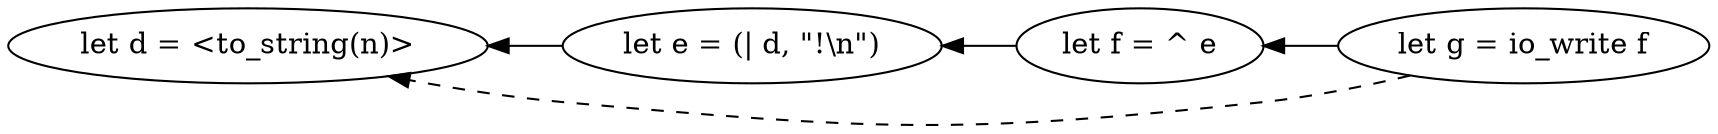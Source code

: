 digraph G {
  rankdir = "RL";
  clusterrank = "local";
  ordering = "in";

  d[label="let d = <to_string(n)>"]

  e[label="let e = (| d, \"!\\n\")"];
  e -> d[weight=2];

  f[label="let f = ^ e"];
  f -> e[weight=2];

  g[label="let g = io_write f"];
  g -> f[weight=2];
  g -> d[style=dashed];
}
